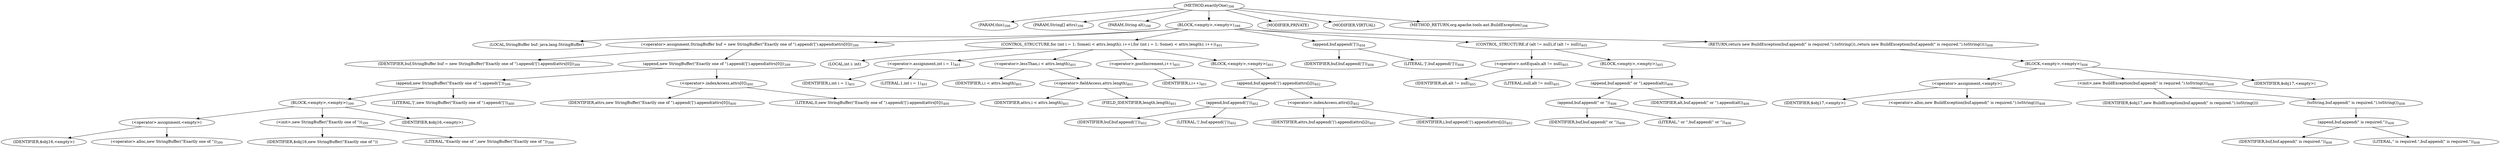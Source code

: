 digraph "exactlyOne" {  
"1014" [label = <(METHOD,exactlyOne)<SUB>398</SUB>> ]
"1015" [label = <(PARAM,this)<SUB>398</SUB>> ]
"1016" [label = <(PARAM,String[] attrs)<SUB>398</SUB>> ]
"1017" [label = <(PARAM,String alt)<SUB>398</SUB>> ]
"1018" [label = <(BLOCK,&lt;empty&gt;,&lt;empty&gt;)<SUB>398</SUB>> ]
"1019" [label = <(LOCAL,StringBuffer buf: java.lang.StringBuffer)> ]
"1020" [label = <(&lt;operator&gt;.assignment,StringBuffer buf = new StringBuffer(&quot;Exactly one of &quot;).append('[').append(attrs[0]))<SUB>399</SUB>> ]
"1021" [label = <(IDENTIFIER,buf,StringBuffer buf = new StringBuffer(&quot;Exactly one of &quot;).append('[').append(attrs[0]))<SUB>399</SUB>> ]
"1022" [label = <(append,new StringBuffer(&quot;Exactly one of &quot;).append('[').append(attrs[0]))<SUB>399</SUB>> ]
"1023" [label = <(append,new StringBuffer(&quot;Exactly one of &quot;).append('['))<SUB>399</SUB>> ]
"1024" [label = <(BLOCK,&lt;empty&gt;,&lt;empty&gt;)<SUB>399</SUB>> ]
"1025" [label = <(&lt;operator&gt;.assignment,&lt;empty&gt;)> ]
"1026" [label = <(IDENTIFIER,$obj16,&lt;empty&gt;)> ]
"1027" [label = <(&lt;operator&gt;.alloc,new StringBuffer(&quot;Exactly one of &quot;))<SUB>399</SUB>> ]
"1028" [label = <(&lt;init&gt;,new StringBuffer(&quot;Exactly one of &quot;))<SUB>399</SUB>> ]
"1029" [label = <(IDENTIFIER,$obj16,new StringBuffer(&quot;Exactly one of &quot;))> ]
"1030" [label = <(LITERAL,&quot;Exactly one of &quot;,new StringBuffer(&quot;Exactly one of &quot;))<SUB>399</SUB>> ]
"1031" [label = <(IDENTIFIER,$obj16,&lt;empty&gt;)> ]
"1032" [label = <(LITERAL,'[',new StringBuffer(&quot;Exactly one of &quot;).append('['))<SUB>400</SUB>> ]
"1033" [label = <(&lt;operator&gt;.indexAccess,attrs[0])<SUB>400</SUB>> ]
"1034" [label = <(IDENTIFIER,attrs,new StringBuffer(&quot;Exactly one of &quot;).append('[').append(attrs[0]))<SUB>400</SUB>> ]
"1035" [label = <(LITERAL,0,new StringBuffer(&quot;Exactly one of &quot;).append('[').append(attrs[0]))<SUB>400</SUB>> ]
"1036" [label = <(CONTROL_STRUCTURE,for (int i = 1; Some(i &lt; attrs.length); i++),for (int i = 1; Some(i &lt; attrs.length); i++))<SUB>401</SUB>> ]
"1037" [label = <(LOCAL,int i: int)> ]
"1038" [label = <(&lt;operator&gt;.assignment,int i = 1)<SUB>401</SUB>> ]
"1039" [label = <(IDENTIFIER,i,int i = 1)<SUB>401</SUB>> ]
"1040" [label = <(LITERAL,1,int i = 1)<SUB>401</SUB>> ]
"1041" [label = <(&lt;operator&gt;.lessThan,i &lt; attrs.length)<SUB>401</SUB>> ]
"1042" [label = <(IDENTIFIER,i,i &lt; attrs.length)<SUB>401</SUB>> ]
"1043" [label = <(&lt;operator&gt;.fieldAccess,attrs.length)<SUB>401</SUB>> ]
"1044" [label = <(IDENTIFIER,attrs,i &lt; attrs.length)<SUB>401</SUB>> ]
"1045" [label = <(FIELD_IDENTIFIER,length,length)<SUB>401</SUB>> ]
"1046" [label = <(&lt;operator&gt;.postIncrement,i++)<SUB>401</SUB>> ]
"1047" [label = <(IDENTIFIER,i,i++)<SUB>401</SUB>> ]
"1048" [label = <(BLOCK,&lt;empty&gt;,&lt;empty&gt;)<SUB>401</SUB>> ]
"1049" [label = <(append,buf.append('|').append(attrs[i]))<SUB>402</SUB>> ]
"1050" [label = <(append,buf.append('|'))<SUB>402</SUB>> ]
"1051" [label = <(IDENTIFIER,buf,buf.append('|'))<SUB>402</SUB>> ]
"1052" [label = <(LITERAL,'|',buf.append('|'))<SUB>402</SUB>> ]
"1053" [label = <(&lt;operator&gt;.indexAccess,attrs[i])<SUB>402</SUB>> ]
"1054" [label = <(IDENTIFIER,attrs,buf.append('|').append(attrs[i]))<SUB>402</SUB>> ]
"1055" [label = <(IDENTIFIER,i,buf.append('|').append(attrs[i]))<SUB>402</SUB>> ]
"1056" [label = <(append,buf.append(']'))<SUB>404</SUB>> ]
"1057" [label = <(IDENTIFIER,buf,buf.append(']'))<SUB>404</SUB>> ]
"1058" [label = <(LITERAL,']',buf.append(']'))<SUB>404</SUB>> ]
"1059" [label = <(CONTROL_STRUCTURE,if (alt != null),if (alt != null))<SUB>405</SUB>> ]
"1060" [label = <(&lt;operator&gt;.notEquals,alt != null)<SUB>405</SUB>> ]
"1061" [label = <(IDENTIFIER,alt,alt != null)<SUB>405</SUB>> ]
"1062" [label = <(LITERAL,null,alt != null)<SUB>405</SUB>> ]
"1063" [label = <(BLOCK,&lt;empty&gt;,&lt;empty&gt;)<SUB>405</SUB>> ]
"1064" [label = <(append,buf.append(&quot; or &quot;).append(alt))<SUB>406</SUB>> ]
"1065" [label = <(append,buf.append(&quot; or &quot;))<SUB>406</SUB>> ]
"1066" [label = <(IDENTIFIER,buf,buf.append(&quot; or &quot;))<SUB>406</SUB>> ]
"1067" [label = <(LITERAL,&quot; or &quot;,buf.append(&quot; or &quot;))<SUB>406</SUB>> ]
"1068" [label = <(IDENTIFIER,alt,buf.append(&quot; or &quot;).append(alt))<SUB>406</SUB>> ]
"1069" [label = <(RETURN,return new BuildException(buf.append(&quot; is required.&quot;).toString());,return new BuildException(buf.append(&quot; is required.&quot;).toString());)<SUB>408</SUB>> ]
"1070" [label = <(BLOCK,&lt;empty&gt;,&lt;empty&gt;)<SUB>408</SUB>> ]
"1071" [label = <(&lt;operator&gt;.assignment,&lt;empty&gt;)> ]
"1072" [label = <(IDENTIFIER,$obj17,&lt;empty&gt;)> ]
"1073" [label = <(&lt;operator&gt;.alloc,new BuildException(buf.append(&quot; is required.&quot;).toString()))<SUB>408</SUB>> ]
"1074" [label = <(&lt;init&gt;,new BuildException(buf.append(&quot; is required.&quot;).toString()))<SUB>408</SUB>> ]
"1075" [label = <(IDENTIFIER,$obj17,new BuildException(buf.append(&quot; is required.&quot;).toString()))> ]
"1076" [label = <(toString,buf.append(&quot; is required.&quot;).toString())<SUB>408</SUB>> ]
"1077" [label = <(append,buf.append(&quot; is required.&quot;))<SUB>408</SUB>> ]
"1078" [label = <(IDENTIFIER,buf,buf.append(&quot; is required.&quot;))<SUB>408</SUB>> ]
"1079" [label = <(LITERAL,&quot; is required.&quot;,buf.append(&quot; is required.&quot;))<SUB>408</SUB>> ]
"1080" [label = <(IDENTIFIER,$obj17,&lt;empty&gt;)> ]
"1081" [label = <(MODIFIER,PRIVATE)> ]
"1082" [label = <(MODIFIER,VIRTUAL)> ]
"1083" [label = <(METHOD_RETURN,org.apache.tools.ant.BuildException)<SUB>398</SUB>> ]
  "1014" -> "1015" 
  "1014" -> "1016" 
  "1014" -> "1017" 
  "1014" -> "1018" 
  "1014" -> "1081" 
  "1014" -> "1082" 
  "1014" -> "1083" 
  "1018" -> "1019" 
  "1018" -> "1020" 
  "1018" -> "1036" 
  "1018" -> "1056" 
  "1018" -> "1059" 
  "1018" -> "1069" 
  "1020" -> "1021" 
  "1020" -> "1022" 
  "1022" -> "1023" 
  "1022" -> "1033" 
  "1023" -> "1024" 
  "1023" -> "1032" 
  "1024" -> "1025" 
  "1024" -> "1028" 
  "1024" -> "1031" 
  "1025" -> "1026" 
  "1025" -> "1027" 
  "1028" -> "1029" 
  "1028" -> "1030" 
  "1033" -> "1034" 
  "1033" -> "1035" 
  "1036" -> "1037" 
  "1036" -> "1038" 
  "1036" -> "1041" 
  "1036" -> "1046" 
  "1036" -> "1048" 
  "1038" -> "1039" 
  "1038" -> "1040" 
  "1041" -> "1042" 
  "1041" -> "1043" 
  "1043" -> "1044" 
  "1043" -> "1045" 
  "1046" -> "1047" 
  "1048" -> "1049" 
  "1049" -> "1050" 
  "1049" -> "1053" 
  "1050" -> "1051" 
  "1050" -> "1052" 
  "1053" -> "1054" 
  "1053" -> "1055" 
  "1056" -> "1057" 
  "1056" -> "1058" 
  "1059" -> "1060" 
  "1059" -> "1063" 
  "1060" -> "1061" 
  "1060" -> "1062" 
  "1063" -> "1064" 
  "1064" -> "1065" 
  "1064" -> "1068" 
  "1065" -> "1066" 
  "1065" -> "1067" 
  "1069" -> "1070" 
  "1070" -> "1071" 
  "1070" -> "1074" 
  "1070" -> "1080" 
  "1071" -> "1072" 
  "1071" -> "1073" 
  "1074" -> "1075" 
  "1074" -> "1076" 
  "1076" -> "1077" 
  "1077" -> "1078" 
  "1077" -> "1079" 
}
